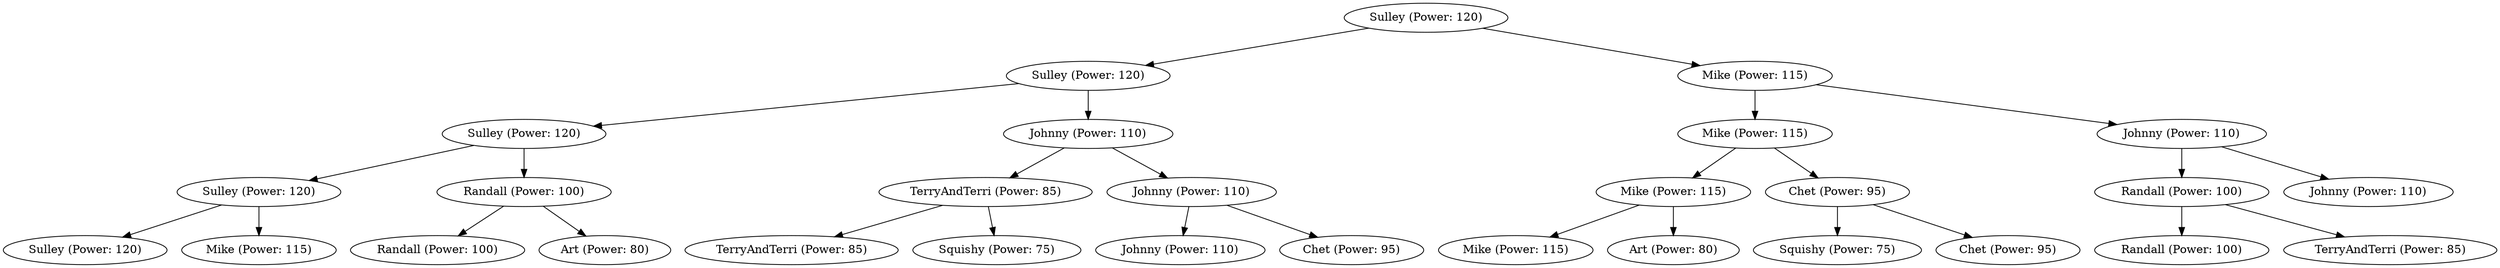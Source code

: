 digraph TournamentTree {
    node0 [label="Sulley (Power: 120)"];
    node1 [label="Sulley (Power: 120)"];
    node2 [label="Sulley (Power: 120)"];
    node3 [label="Sulley (Power: 120)"];
    node4 [label="Sulley (Power: 120)"];
    node3 -> node4;
    node5 [label="Mike (Power: 115)"];
    node3 -> node5;
    node2 -> node3;
    node6 [label="Randall (Power: 100)"];
    node7 [label="Randall (Power: 100)"];
    node6 -> node7;
    node8 [label="Art (Power: 80)"];
    node6 -> node8;
    node2 -> node6;
    node1 -> node2;
    node9 [label="Johnny (Power: 110)"];
    node10 [label="TerryAndTerri (Power: 85)"];
    node11 [label="TerryAndTerri (Power: 85)"];
    node10 -> node11;
    node12 [label="Squishy (Power: 75)"];
    node10 -> node12;
    node9 -> node10;
    node13 [label="Johnny (Power: 110)"];
    node14 [label="Johnny (Power: 110)"];
    node13 -> node14;
    node15 [label="Chet (Power: 95)"];
    node13 -> node15;
    node9 -> node13;
    node1 -> node9;
    node0 -> node1;
    node16 [label="Mike (Power: 115)"];
    node17 [label="Mike (Power: 115)"];
    node18 [label="Mike (Power: 115)"];
    node19 [label="Mike (Power: 115)"];
    node18 -> node19;
    node20 [label="Art (Power: 80)"];
    node18 -> node20;
    node17 -> node18;
    node21 [label="Chet (Power: 95)"];
    node22 [label="Squishy (Power: 75)"];
    node21 -> node22;
    node23 [label="Chet (Power: 95)"];
    node21 -> node23;
    node17 -> node21;
    node16 -> node17;
    node24 [label="Johnny (Power: 110)"];
    node25 [label="Randall (Power: 100)"];
    node26 [label="Randall (Power: 100)"];
    node25 -> node26;
    node27 [label="TerryAndTerri (Power: 85)"];
    node25 -> node27;
    node24 -> node25;
    node28 [label="Johnny (Power: 110)"];
    node24 -> node28;
    node16 -> node24;
    node0 -> node16;
}
